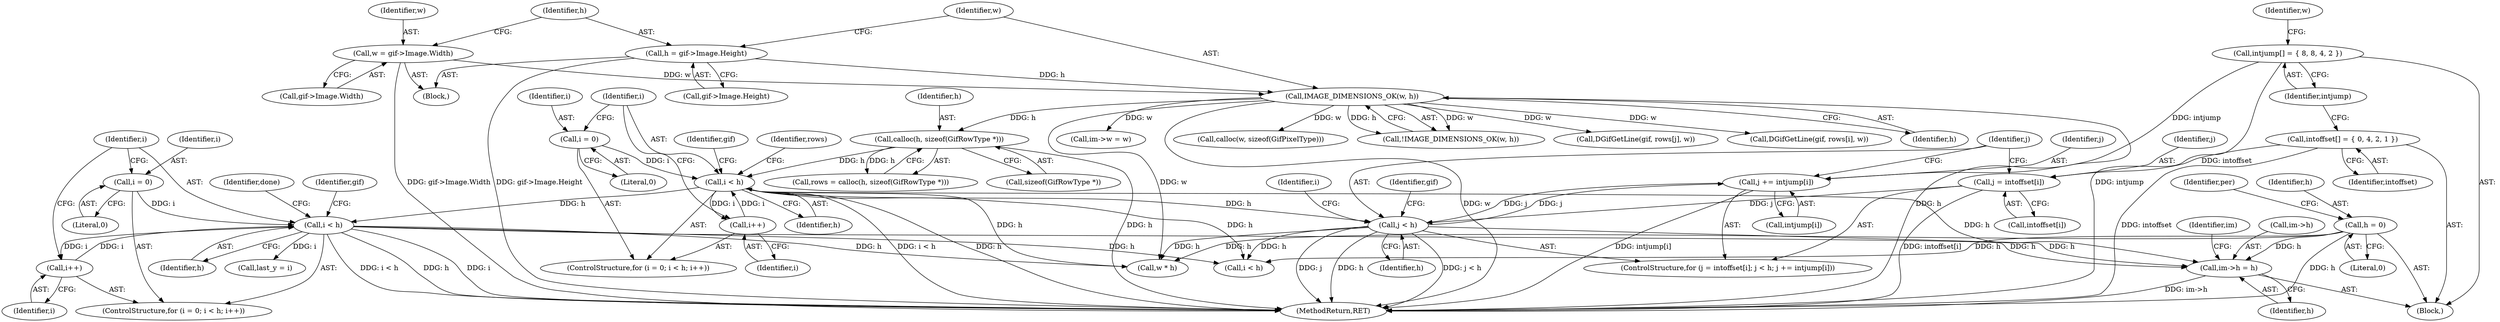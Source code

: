 digraph "0_enlightment_37a96801663b7b4cd3fbe56cc0eb8b6a17e766a8@pointer" {
"1000426" [label="(Call,im->h = h)"];
"1000332" [label="(Call,i < h)"];
"1000335" [label="(Call,i++)"];
"1000329" [label="(Call,i = 0)"];
"1000268" [label="(Call,i < h)"];
"1000265" [label="(Call,i = 0)"];
"1000271" [label="(Call,i++)"];
"1000256" [label="(Call,calloc(h, sizeof(GifRowType *)))"];
"1000250" [label="(Call,IMAGE_DIMENSIONS_OK(w, h))"];
"1000234" [label="(Call,w = gif->Image.Width)"];
"1000241" [label="(Call,h = gif->Image.Height)"];
"1000311" [label="(Call,j < h)"];
"1000314" [label="(Call,j += intjump[i])"];
"1000120" [label="(Call,intjump[] = { 8, 8, 4, 2 })"];
"1000306" [label="(Call,j = intoffset[i])"];
"1000117" [label="(Call,intoffset[] = { 0, 4, 2, 1 })"];
"1000140" [label="(Call,h = 0)"];
"1000258" [label="(Call,sizeof(GifRowType *))"];
"1000330" [label="(Identifier,i)"];
"1000338" [label="(Call,DGifGetLine(gif, rows[i], w))"];
"1000267" [label="(Literal,0)"];
"1000336" [label="(Identifier,i)"];
"1000694" [label="(Call,last_y = i)"];
"1000241" [label="(Call,h = gif->Image.Height)"];
"1000758" [label="(Call,i < h)"];
"1000254" [label="(Call,rows = calloc(h, sizeof(GifRowType *)))"];
"1000265" [label="(Call,i = 0)"];
"1000137" [label="(Identifier,w)"];
"1000321" [label="(Identifier,gif)"];
"1000142" [label="(Literal,0)"];
"1000291" [label="(Identifier,gif)"];
"1000329" [label="(Call,i = 0)"];
"1000141" [label="(Identifier,h)"];
"1000313" [label="(Identifier,h)"];
"1000252" [label="(Identifier,h)"];
"1000118" [label="(Identifier,intoffset)"];
"1000581" [label="(Call,w * h)"];
"1000264" [label="(ControlStructure,for (i = 0; i < h; i++))"];
"1000314" [label="(Call,j += intjump[i])"];
"1000115" [label="(Block,)"];
"1000333" [label="(Identifier,i)"];
"1000257" [label="(Identifier,h)"];
"1000140" [label="(Call,h = 0)"];
"1000335" [label="(Call,i++)"];
"1000251" [label="(Identifier,w)"];
"1000256" [label="(Call,calloc(h, sizeof(GifRowType *)))"];
"1000269" [label="(Identifier,i)"];
"1000266" [label="(Identifier,i)"];
"1000272" [label="(Identifier,i)"];
"1000250" [label="(Call,IMAGE_DIMENSIONS_OK(w, h))"];
"1000234" [label="(Call,w = gif->Image.Width)"];
"1000311" [label="(Call,j < h)"];
"1000315" [label="(Identifier,j)"];
"1000145" [label="(Identifier,per)"];
"1000345" [label="(Identifier,done)"];
"1000236" [label="(Call,gif->Image.Width)"];
"1000328" [label="(ControlStructure,for (i = 0; i < h; i++))"];
"1000117" [label="(Call,intoffset[] = { 0, 4, 2, 1 })"];
"1000249" [label="(Call,!IMAGE_DIMENSIONS_OK(w, h))"];
"1000775" [label="(MethodReturn,RET)"];
"1000120" [label="(Call,intjump[] = { 8, 8, 4, 2 })"];
"1000121" [label="(Identifier,intjump)"];
"1000332" [label="(Call,i < h)"];
"1000235" [label="(Identifier,w)"];
"1000306" [label="(Call,j = intoffset[i])"];
"1000242" [label="(Identifier,h)"];
"1000331" [label="(Literal,0)"];
"1000271" [label="(Call,i++)"];
"1000312" [label="(Identifier,j)"];
"1000303" [label="(Identifier,i)"];
"1000223" [label="(Block,)"];
"1000430" [label="(Identifier,h)"];
"1000268" [label="(Call,i < h)"];
"1000421" [label="(Call,im->w = w)"];
"1000243" [label="(Call,gif->Image.Height)"];
"1000434" [label="(Identifier,im)"];
"1000334" [label="(Identifier,h)"];
"1000305" [label="(ControlStructure,for (j = intoffset[i]; j < h; j += intjump[i]))"];
"1000308" [label="(Call,intoffset[i])"];
"1000426" [label="(Call,im->h = h)"];
"1000427" [label="(Call,im->h)"];
"1000278" [label="(Call,calloc(w, sizeof(GifPixelType)))"];
"1000307" [label="(Identifier,j)"];
"1000316" [label="(Call,intjump[i])"];
"1000270" [label="(Identifier,h)"];
"1000339" [label="(Identifier,gif)"];
"1000276" [label="(Identifier,rows)"];
"1000320" [label="(Call,DGifGetLine(gif, rows[j], w))"];
"1000426" -> "1000115"  [label="AST: "];
"1000426" -> "1000430"  [label="CFG: "];
"1000427" -> "1000426"  [label="AST: "];
"1000430" -> "1000426"  [label="AST: "];
"1000434" -> "1000426"  [label="CFG: "];
"1000426" -> "1000775"  [label="DDG: im->h"];
"1000332" -> "1000426"  [label="DDG: h"];
"1000311" -> "1000426"  [label="DDG: h"];
"1000140" -> "1000426"  [label="DDG: h"];
"1000268" -> "1000426"  [label="DDG: h"];
"1000332" -> "1000328"  [label="AST: "];
"1000332" -> "1000334"  [label="CFG: "];
"1000333" -> "1000332"  [label="AST: "];
"1000334" -> "1000332"  [label="AST: "];
"1000339" -> "1000332"  [label="CFG: "];
"1000345" -> "1000332"  [label="CFG: "];
"1000332" -> "1000775"  [label="DDG: h"];
"1000332" -> "1000775"  [label="DDG: i"];
"1000332" -> "1000775"  [label="DDG: i < h"];
"1000335" -> "1000332"  [label="DDG: i"];
"1000329" -> "1000332"  [label="DDG: i"];
"1000268" -> "1000332"  [label="DDG: h"];
"1000332" -> "1000335"  [label="DDG: i"];
"1000332" -> "1000581"  [label="DDG: h"];
"1000332" -> "1000694"  [label="DDG: i"];
"1000332" -> "1000758"  [label="DDG: h"];
"1000335" -> "1000328"  [label="AST: "];
"1000335" -> "1000336"  [label="CFG: "];
"1000336" -> "1000335"  [label="AST: "];
"1000333" -> "1000335"  [label="CFG: "];
"1000329" -> "1000328"  [label="AST: "];
"1000329" -> "1000331"  [label="CFG: "];
"1000330" -> "1000329"  [label="AST: "];
"1000331" -> "1000329"  [label="AST: "];
"1000333" -> "1000329"  [label="CFG: "];
"1000268" -> "1000264"  [label="AST: "];
"1000268" -> "1000270"  [label="CFG: "];
"1000269" -> "1000268"  [label="AST: "];
"1000270" -> "1000268"  [label="AST: "];
"1000276" -> "1000268"  [label="CFG: "];
"1000291" -> "1000268"  [label="CFG: "];
"1000268" -> "1000775"  [label="DDG: i < h"];
"1000268" -> "1000775"  [label="DDG: h"];
"1000265" -> "1000268"  [label="DDG: i"];
"1000271" -> "1000268"  [label="DDG: i"];
"1000256" -> "1000268"  [label="DDG: h"];
"1000268" -> "1000271"  [label="DDG: i"];
"1000268" -> "1000311"  [label="DDG: h"];
"1000268" -> "1000581"  [label="DDG: h"];
"1000268" -> "1000758"  [label="DDG: h"];
"1000265" -> "1000264"  [label="AST: "];
"1000265" -> "1000267"  [label="CFG: "];
"1000266" -> "1000265"  [label="AST: "];
"1000267" -> "1000265"  [label="AST: "];
"1000269" -> "1000265"  [label="CFG: "];
"1000271" -> "1000264"  [label="AST: "];
"1000271" -> "1000272"  [label="CFG: "];
"1000272" -> "1000271"  [label="AST: "];
"1000269" -> "1000271"  [label="CFG: "];
"1000256" -> "1000254"  [label="AST: "];
"1000256" -> "1000258"  [label="CFG: "];
"1000257" -> "1000256"  [label="AST: "];
"1000258" -> "1000256"  [label="AST: "];
"1000254" -> "1000256"  [label="CFG: "];
"1000256" -> "1000775"  [label="DDG: h"];
"1000256" -> "1000254"  [label="DDG: h"];
"1000250" -> "1000256"  [label="DDG: h"];
"1000250" -> "1000249"  [label="AST: "];
"1000250" -> "1000252"  [label="CFG: "];
"1000251" -> "1000250"  [label="AST: "];
"1000252" -> "1000250"  [label="AST: "];
"1000249" -> "1000250"  [label="CFG: "];
"1000250" -> "1000775"  [label="DDG: w"];
"1000250" -> "1000775"  [label="DDG: h"];
"1000250" -> "1000249"  [label="DDG: w"];
"1000250" -> "1000249"  [label="DDG: h"];
"1000234" -> "1000250"  [label="DDG: w"];
"1000241" -> "1000250"  [label="DDG: h"];
"1000250" -> "1000278"  [label="DDG: w"];
"1000250" -> "1000320"  [label="DDG: w"];
"1000250" -> "1000338"  [label="DDG: w"];
"1000250" -> "1000421"  [label="DDG: w"];
"1000250" -> "1000581"  [label="DDG: w"];
"1000234" -> "1000223"  [label="AST: "];
"1000234" -> "1000236"  [label="CFG: "];
"1000235" -> "1000234"  [label="AST: "];
"1000236" -> "1000234"  [label="AST: "];
"1000242" -> "1000234"  [label="CFG: "];
"1000234" -> "1000775"  [label="DDG: gif->Image.Width"];
"1000241" -> "1000223"  [label="AST: "];
"1000241" -> "1000243"  [label="CFG: "];
"1000242" -> "1000241"  [label="AST: "];
"1000243" -> "1000241"  [label="AST: "];
"1000251" -> "1000241"  [label="CFG: "];
"1000241" -> "1000775"  [label="DDG: gif->Image.Height"];
"1000311" -> "1000305"  [label="AST: "];
"1000311" -> "1000313"  [label="CFG: "];
"1000312" -> "1000311"  [label="AST: "];
"1000313" -> "1000311"  [label="AST: "];
"1000321" -> "1000311"  [label="CFG: "];
"1000303" -> "1000311"  [label="CFG: "];
"1000311" -> "1000775"  [label="DDG: j"];
"1000311" -> "1000775"  [label="DDG: h"];
"1000311" -> "1000775"  [label="DDG: j < h"];
"1000314" -> "1000311"  [label="DDG: j"];
"1000306" -> "1000311"  [label="DDG: j"];
"1000311" -> "1000314"  [label="DDG: j"];
"1000311" -> "1000581"  [label="DDG: h"];
"1000311" -> "1000758"  [label="DDG: h"];
"1000314" -> "1000305"  [label="AST: "];
"1000314" -> "1000316"  [label="CFG: "];
"1000315" -> "1000314"  [label="AST: "];
"1000316" -> "1000314"  [label="AST: "];
"1000312" -> "1000314"  [label="CFG: "];
"1000314" -> "1000775"  [label="DDG: intjump[i]"];
"1000120" -> "1000314"  [label="DDG: intjump"];
"1000120" -> "1000115"  [label="AST: "];
"1000120" -> "1000121"  [label="CFG: "];
"1000121" -> "1000120"  [label="AST: "];
"1000137" -> "1000120"  [label="CFG: "];
"1000120" -> "1000775"  [label="DDG: intjump"];
"1000306" -> "1000305"  [label="AST: "];
"1000306" -> "1000308"  [label="CFG: "];
"1000307" -> "1000306"  [label="AST: "];
"1000308" -> "1000306"  [label="AST: "];
"1000312" -> "1000306"  [label="CFG: "];
"1000306" -> "1000775"  [label="DDG: intoffset[i]"];
"1000117" -> "1000306"  [label="DDG: intoffset"];
"1000117" -> "1000115"  [label="AST: "];
"1000117" -> "1000118"  [label="CFG: "];
"1000118" -> "1000117"  [label="AST: "];
"1000121" -> "1000117"  [label="CFG: "];
"1000117" -> "1000775"  [label="DDG: intoffset"];
"1000140" -> "1000115"  [label="AST: "];
"1000140" -> "1000142"  [label="CFG: "];
"1000141" -> "1000140"  [label="AST: "];
"1000142" -> "1000140"  [label="AST: "];
"1000145" -> "1000140"  [label="CFG: "];
"1000140" -> "1000775"  [label="DDG: h"];
"1000140" -> "1000581"  [label="DDG: h"];
"1000140" -> "1000758"  [label="DDG: h"];
}
